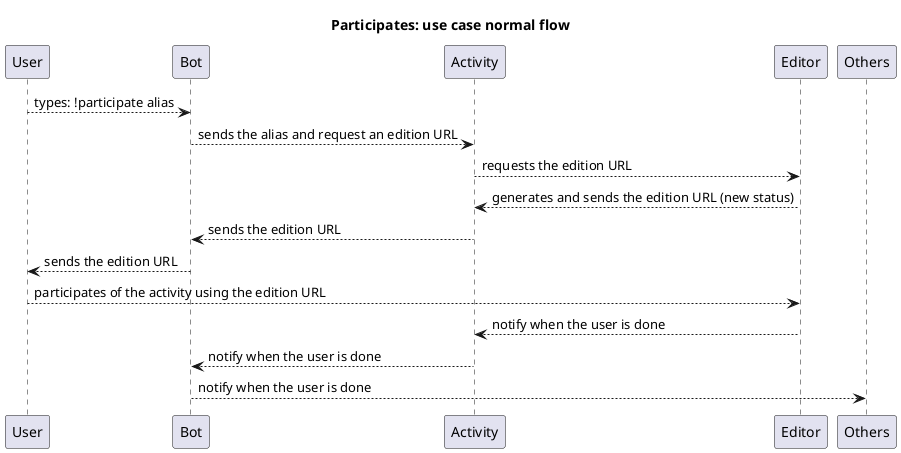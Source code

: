 @startuml

title Participates: use case normal flow

User --> Bot: types: !participate alias
Bot --> Activity: sends the alias and request an edition URL
Activity --> Editor: requests the edition URL
Editor --> Activity: generates and sends the edition URL (new status)
Activity --> Bot: sends the edition URL
Bot --> User: sends the edition URL
User --> Editor: participates of the activity using the edition URL
Editor --> Activity: notify when the user is done
Activity --> Bot: notify when the user is done
Bot --> Others: notify when the user is done
@enduml